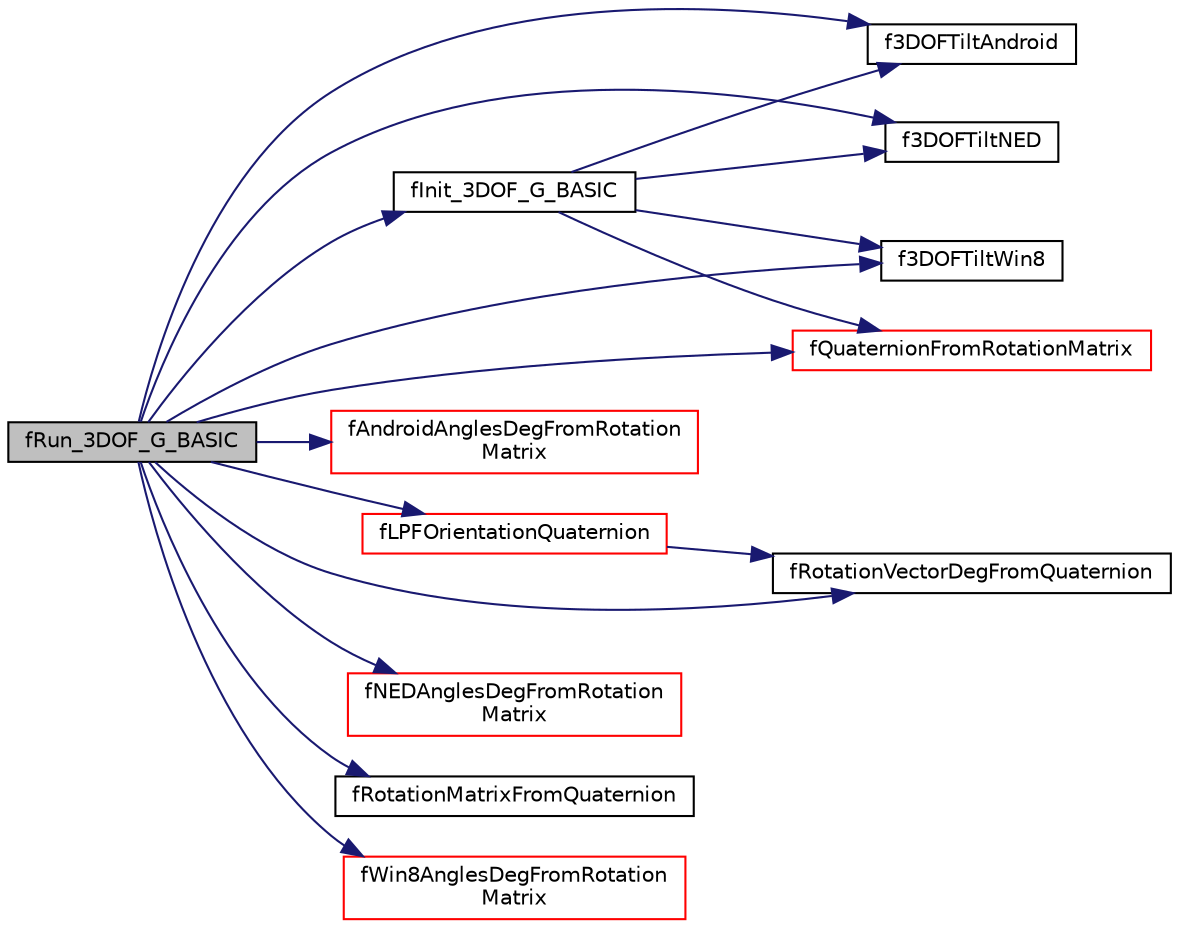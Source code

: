 digraph "fRun_3DOF_G_BASIC"
{
  edge [fontname="Helvetica",fontsize="10",labelfontname="Helvetica",labelfontsize="10"];
  node [fontname="Helvetica",fontsize="10",shape=record];
  rankdir="LR";
  Node182 [label="fRun_3DOF_G_BASIC",height=0.2,width=0.4,color="black", fillcolor="grey75", style="filled", fontcolor="black"];
  Node182 -> Node183 [color="midnightblue",fontsize="10",style="solid",fontname="Helvetica"];
  Node183 [label="f3DOFTiltAndroid",height=0.2,width=0.4,color="black", fillcolor="white", style="filled",URL="$orientation_8h.html#a480280c72c7243e5c192cab628e0a38d",tooltip="Android accelerometer 3DOF tilt function computing, rotation matrix fR. "];
  Node182 -> Node184 [color="midnightblue",fontsize="10",style="solid",fontname="Helvetica"];
  Node184 [label="f3DOFTiltNED",height=0.2,width=0.4,color="black", fillcolor="white", style="filled",URL="$orientation_8h.html#addec350696b9ab89918808b56292bd9a",tooltip="Aerospace NED accelerometer 3DOF tilt function, computing rotation matrix fR. "];
  Node182 -> Node185 [color="midnightblue",fontsize="10",style="solid",fontname="Helvetica"];
  Node185 [label="f3DOFTiltWin8",height=0.2,width=0.4,color="black", fillcolor="white", style="filled",URL="$orientation_8h.html#a292e27a8f966749f38e5e7936b05e29b",tooltip="Windows 8 accelerometer 3DOF tilt function computing, rotation matrix fR. "];
  Node182 -> Node186 [color="midnightblue",fontsize="10",style="solid",fontname="Helvetica"];
  Node186 [label="fAndroidAnglesDegFromRotation\lMatrix",height=0.2,width=0.4,color="red", fillcolor="white", style="filled",URL="$orientation_8c.html#a77eeda9a699b1456bb8b02665ad80522",tooltip="extract the Android angles in degrees from the Android rotation matrix "];
  Node182 -> Node192 [color="midnightblue",fontsize="10",style="solid",fontname="Helvetica"];
  Node192 [label="fInit_3DOF_G_BASIC",height=0.2,width=0.4,color="black", fillcolor="white", style="filled",URL="$fusion_8c.html#a41f2c6419c8e0c019e08618283338d21"];
  Node192 -> Node183 [color="midnightblue",fontsize="10",style="solid",fontname="Helvetica"];
  Node192 -> Node184 [color="midnightblue",fontsize="10",style="solid",fontname="Helvetica"];
  Node192 -> Node185 [color="midnightblue",fontsize="10",style="solid",fontname="Helvetica"];
  Node192 -> Node193 [color="midnightblue",fontsize="10",style="solid",fontname="Helvetica"];
  Node193 [label="fQuaternionFromRotationMatrix",height=0.2,width=0.4,color="red", fillcolor="white", style="filled",URL="$orientation_8c.html#a04da5468213c1687c5b3485f15af288e",tooltip="compute the orientation quaternion from a 3x3 rotation matrix "];
  Node182 -> Node195 [color="midnightblue",fontsize="10",style="solid",fontname="Helvetica"];
  Node195 [label="fLPFOrientationQuaternion",height=0.2,width=0.4,color="red", fillcolor="white", style="filled",URL="$orientation_8c.html#ad60a32e44f24a4b8fa5bddfb23721bc8",tooltip="function low pass filters an orientation quaternion and computes virtual gyro rotation rate ..."];
  Node195 -> Node197 [color="midnightblue",fontsize="10",style="solid",fontname="Helvetica"];
  Node197 [label="fRotationVectorDegFromQuaternion",height=0.2,width=0.4,color="black", fillcolor="white", style="filled",URL="$orientation_8c.html#aa48ae334cf6bbedf2b9e7423d17cb4ac",tooltip="computes rotation vector (deg) from rotation quaternion "];
  Node182 -> Node199 [color="midnightblue",fontsize="10",style="solid",fontname="Helvetica"];
  Node199 [label="fNEDAnglesDegFromRotation\lMatrix",height=0.2,width=0.4,color="red", fillcolor="white", style="filled",URL="$orientation_8c.html#aa781ea4b9430531df4697d3cb39f7454",tooltip="extract the NED angles in degrees from the NED rotation matrix "];
  Node182 -> Node193 [color="midnightblue",fontsize="10",style="solid",fontname="Helvetica"];
  Node182 -> Node200 [color="midnightblue",fontsize="10",style="solid",fontname="Helvetica"];
  Node200 [label="fRotationMatrixFromQuaternion",height=0.2,width=0.4,color="black", fillcolor="white", style="filled",URL="$orientation_8c.html#ab93a6fd700fd1557e9b8f6796bfe3035",tooltip="compute the rotation matrix from an orientation quaternion "];
  Node182 -> Node197 [color="midnightblue",fontsize="10",style="solid",fontname="Helvetica"];
  Node182 -> Node201 [color="midnightblue",fontsize="10",style="solid",fontname="Helvetica"];
  Node201 [label="fWin8AnglesDegFromRotation\lMatrix",height=0.2,width=0.4,color="red", fillcolor="white", style="filled",URL="$orientation_8c.html#a13cd93780206a620abc7bdf7907e6dc6",tooltip="extract the Windows 8 angles in degrees from the Windows 8 rotation matrix "];
}
